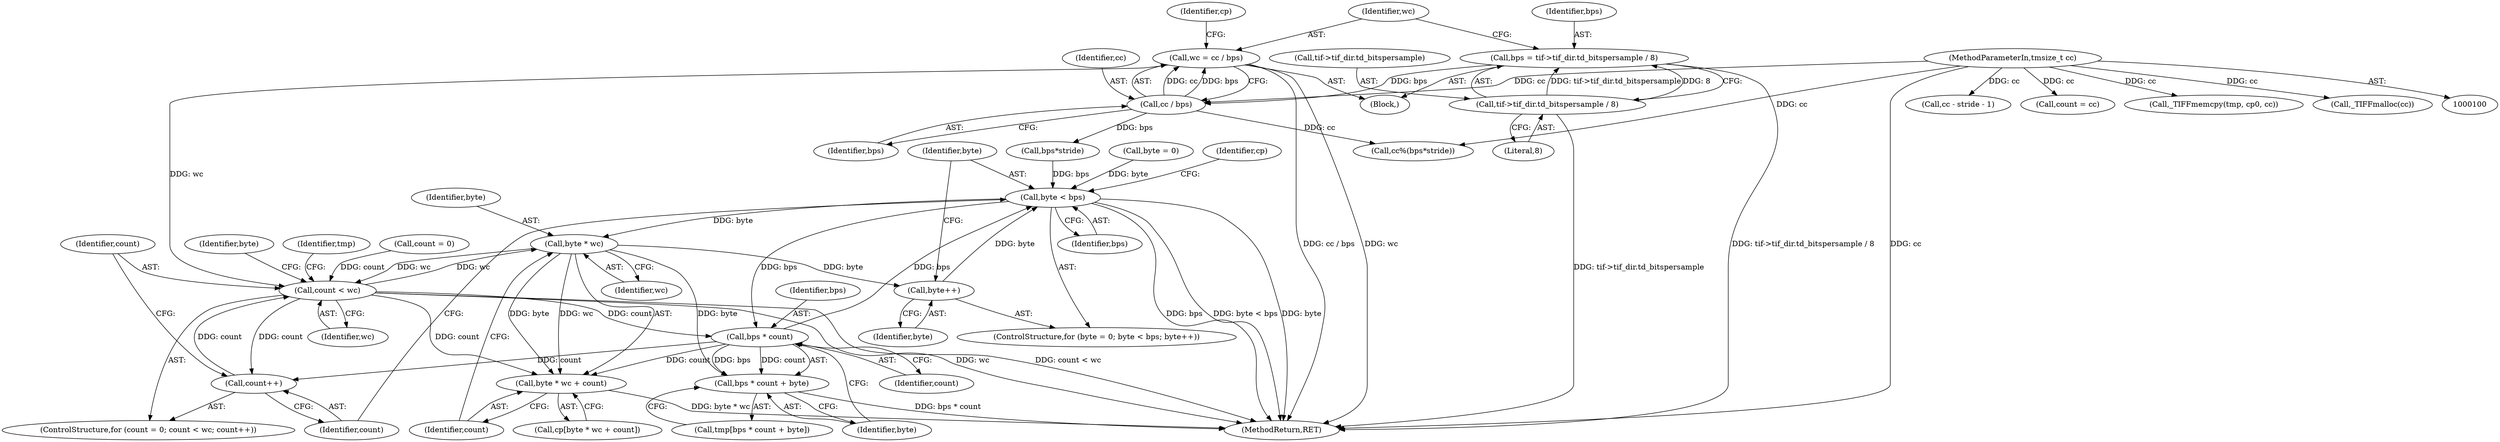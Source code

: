digraph "0_libtiff_6a984bf7905c6621281588431f384e79d11a2e33_1@integer" {
"1000123" [label="(Call,wc = cc / bps)"];
"1000125" [label="(Call,cc / bps)"];
"1000103" [label="(MethodParameterIn,tmsize_t cc)"];
"1000113" [label="(Call,bps = tif->tif_dir.td_bitspersample / 8)"];
"1000115" [label="(Call,tif->tif_dir.td_bitspersample / 8)"];
"1000173" [label="(Call,count < wc)"];
"1000176" [label="(Call,count++)"];
"1000194" [label="(Call,byte * wc)"];
"1000187" [label="(Call,byte++)"];
"1000184" [label="(Call,byte < bps)"];
"1000201" [label="(Call,bps * count)"];
"1000193" [label="(Call,byte * wc + count)"];
"1000200" [label="(Call,bps * count + byte)"];
"1000116" [label="(Call,tif->tif_dir.td_bitspersample)"];
"1000181" [label="(Call,byte = 0)"];
"1000123" [label="(Call,wc = cc / bps)"];
"1000140" [label="(Call,bps*stride)"];
"1000131" [label="(Identifier,cp)"];
"1000214" [label="(Call,cc - stride - 1)"];
"1000198" [label="(Call,tmp[bps * count + byte])"];
"1000127" [label="(Identifier,bps)"];
"1000182" [label="(Identifier,byte)"];
"1000185" [label="(Identifier,byte)"];
"1000186" [label="(Identifier,bps)"];
"1000220" [label="(Call,count = cc)"];
"1000169" [label="(ControlStructure,for (count = 0; count < wc; count++))"];
"1000206" [label="(Identifier,tmp)"];
"1000204" [label="(Identifier,byte)"];
"1000248" [label="(MethodReturn,RET)"];
"1000104" [label="(Block,)"];
"1000197" [label="(Identifier,count)"];
"1000194" [label="(Call,byte * wc)"];
"1000195" [label="(Identifier,byte)"];
"1000188" [label="(Identifier,byte)"];
"1000173" [label="(Call,count < wc)"];
"1000170" [label="(Call,count = 0)"];
"1000124" [label="(Identifier,wc)"];
"1000200" [label="(Call,bps * count + byte)"];
"1000176" [label="(Call,count++)"];
"1000174" [label="(Identifier,count)"];
"1000121" [label="(Literal,8)"];
"1000193" [label="(Call,byte * wc + count)"];
"1000113" [label="(Call,bps = tif->tif_dir.td_bitspersample / 8)"];
"1000203" [label="(Identifier,count)"];
"1000126" [label="(Identifier,cc)"];
"1000180" [label="(ControlStructure,for (byte = 0; byte < bps; byte++))"];
"1000184" [label="(Call,byte < bps)"];
"1000115" [label="(Call,tif->tif_dir.td_bitspersample / 8)"];
"1000175" [label="(Identifier,wc)"];
"1000138" [label="(Call,cc%(bps*stride))"];
"1000125" [label="(Call,cc / bps)"];
"1000114" [label="(Identifier,bps)"];
"1000202" [label="(Identifier,bps)"];
"1000196" [label="(Identifier,wc)"];
"1000201" [label="(Call,bps * count)"];
"1000177" [label="(Identifier,count)"];
"1000103" [label="(MethodParameterIn,tmsize_t cc)"];
"1000191" [label="(Call,cp[byte * wc + count])"];
"1000192" [label="(Identifier,cp)"];
"1000165" [label="(Call,_TIFFmemcpy(tmp, cp0, cc))"];
"1000187" [label="(Call,byte++)"];
"1000158" [label="(Call,_TIFFmalloc(cc))"];
"1000123" -> "1000104"  [label="AST: "];
"1000123" -> "1000125"  [label="CFG: "];
"1000124" -> "1000123"  [label="AST: "];
"1000125" -> "1000123"  [label="AST: "];
"1000131" -> "1000123"  [label="CFG: "];
"1000123" -> "1000248"  [label="DDG: cc / bps"];
"1000123" -> "1000248"  [label="DDG: wc"];
"1000125" -> "1000123"  [label="DDG: cc"];
"1000125" -> "1000123"  [label="DDG: bps"];
"1000123" -> "1000173"  [label="DDG: wc"];
"1000125" -> "1000127"  [label="CFG: "];
"1000126" -> "1000125"  [label="AST: "];
"1000127" -> "1000125"  [label="AST: "];
"1000103" -> "1000125"  [label="DDG: cc"];
"1000113" -> "1000125"  [label="DDG: bps"];
"1000125" -> "1000138"  [label="DDG: cc"];
"1000125" -> "1000140"  [label="DDG: bps"];
"1000103" -> "1000100"  [label="AST: "];
"1000103" -> "1000248"  [label="DDG: cc"];
"1000103" -> "1000138"  [label="DDG: cc"];
"1000103" -> "1000158"  [label="DDG: cc"];
"1000103" -> "1000165"  [label="DDG: cc"];
"1000103" -> "1000214"  [label="DDG: cc"];
"1000103" -> "1000220"  [label="DDG: cc"];
"1000113" -> "1000104"  [label="AST: "];
"1000113" -> "1000115"  [label="CFG: "];
"1000114" -> "1000113"  [label="AST: "];
"1000115" -> "1000113"  [label="AST: "];
"1000124" -> "1000113"  [label="CFG: "];
"1000113" -> "1000248"  [label="DDG: tif->tif_dir.td_bitspersample / 8"];
"1000115" -> "1000113"  [label="DDG: tif->tif_dir.td_bitspersample"];
"1000115" -> "1000113"  [label="DDG: 8"];
"1000115" -> "1000121"  [label="CFG: "];
"1000116" -> "1000115"  [label="AST: "];
"1000121" -> "1000115"  [label="AST: "];
"1000115" -> "1000248"  [label="DDG: tif->tif_dir.td_bitspersample"];
"1000173" -> "1000169"  [label="AST: "];
"1000173" -> "1000175"  [label="CFG: "];
"1000174" -> "1000173"  [label="AST: "];
"1000175" -> "1000173"  [label="AST: "];
"1000182" -> "1000173"  [label="CFG: "];
"1000206" -> "1000173"  [label="CFG: "];
"1000173" -> "1000248"  [label="DDG: count < wc"];
"1000173" -> "1000248"  [label="DDG: wc"];
"1000170" -> "1000173"  [label="DDG: count"];
"1000176" -> "1000173"  [label="DDG: count"];
"1000194" -> "1000173"  [label="DDG: wc"];
"1000173" -> "1000176"  [label="DDG: count"];
"1000173" -> "1000194"  [label="DDG: wc"];
"1000173" -> "1000193"  [label="DDG: count"];
"1000173" -> "1000201"  [label="DDG: count"];
"1000176" -> "1000169"  [label="AST: "];
"1000176" -> "1000177"  [label="CFG: "];
"1000177" -> "1000176"  [label="AST: "];
"1000174" -> "1000176"  [label="CFG: "];
"1000201" -> "1000176"  [label="DDG: count"];
"1000194" -> "1000193"  [label="AST: "];
"1000194" -> "1000196"  [label="CFG: "];
"1000195" -> "1000194"  [label="AST: "];
"1000196" -> "1000194"  [label="AST: "];
"1000197" -> "1000194"  [label="CFG: "];
"1000194" -> "1000187"  [label="DDG: byte"];
"1000194" -> "1000193"  [label="DDG: byte"];
"1000194" -> "1000193"  [label="DDG: wc"];
"1000184" -> "1000194"  [label="DDG: byte"];
"1000194" -> "1000200"  [label="DDG: byte"];
"1000187" -> "1000180"  [label="AST: "];
"1000187" -> "1000188"  [label="CFG: "];
"1000188" -> "1000187"  [label="AST: "];
"1000185" -> "1000187"  [label="CFG: "];
"1000187" -> "1000184"  [label="DDG: byte"];
"1000184" -> "1000180"  [label="AST: "];
"1000184" -> "1000186"  [label="CFG: "];
"1000185" -> "1000184"  [label="AST: "];
"1000186" -> "1000184"  [label="AST: "];
"1000192" -> "1000184"  [label="CFG: "];
"1000177" -> "1000184"  [label="CFG: "];
"1000184" -> "1000248"  [label="DDG: byte"];
"1000184" -> "1000248"  [label="DDG: bps"];
"1000184" -> "1000248"  [label="DDG: byte < bps"];
"1000181" -> "1000184"  [label="DDG: byte"];
"1000140" -> "1000184"  [label="DDG: bps"];
"1000201" -> "1000184"  [label="DDG: bps"];
"1000184" -> "1000201"  [label="DDG: bps"];
"1000201" -> "1000200"  [label="AST: "];
"1000201" -> "1000203"  [label="CFG: "];
"1000202" -> "1000201"  [label="AST: "];
"1000203" -> "1000201"  [label="AST: "];
"1000204" -> "1000201"  [label="CFG: "];
"1000201" -> "1000193"  [label="DDG: count"];
"1000201" -> "1000200"  [label="DDG: bps"];
"1000201" -> "1000200"  [label="DDG: count"];
"1000193" -> "1000191"  [label="AST: "];
"1000193" -> "1000197"  [label="CFG: "];
"1000197" -> "1000193"  [label="AST: "];
"1000191" -> "1000193"  [label="CFG: "];
"1000193" -> "1000248"  [label="DDG: byte * wc"];
"1000200" -> "1000198"  [label="AST: "];
"1000200" -> "1000204"  [label="CFG: "];
"1000204" -> "1000200"  [label="AST: "];
"1000198" -> "1000200"  [label="CFG: "];
"1000200" -> "1000248"  [label="DDG: bps * count"];
}
